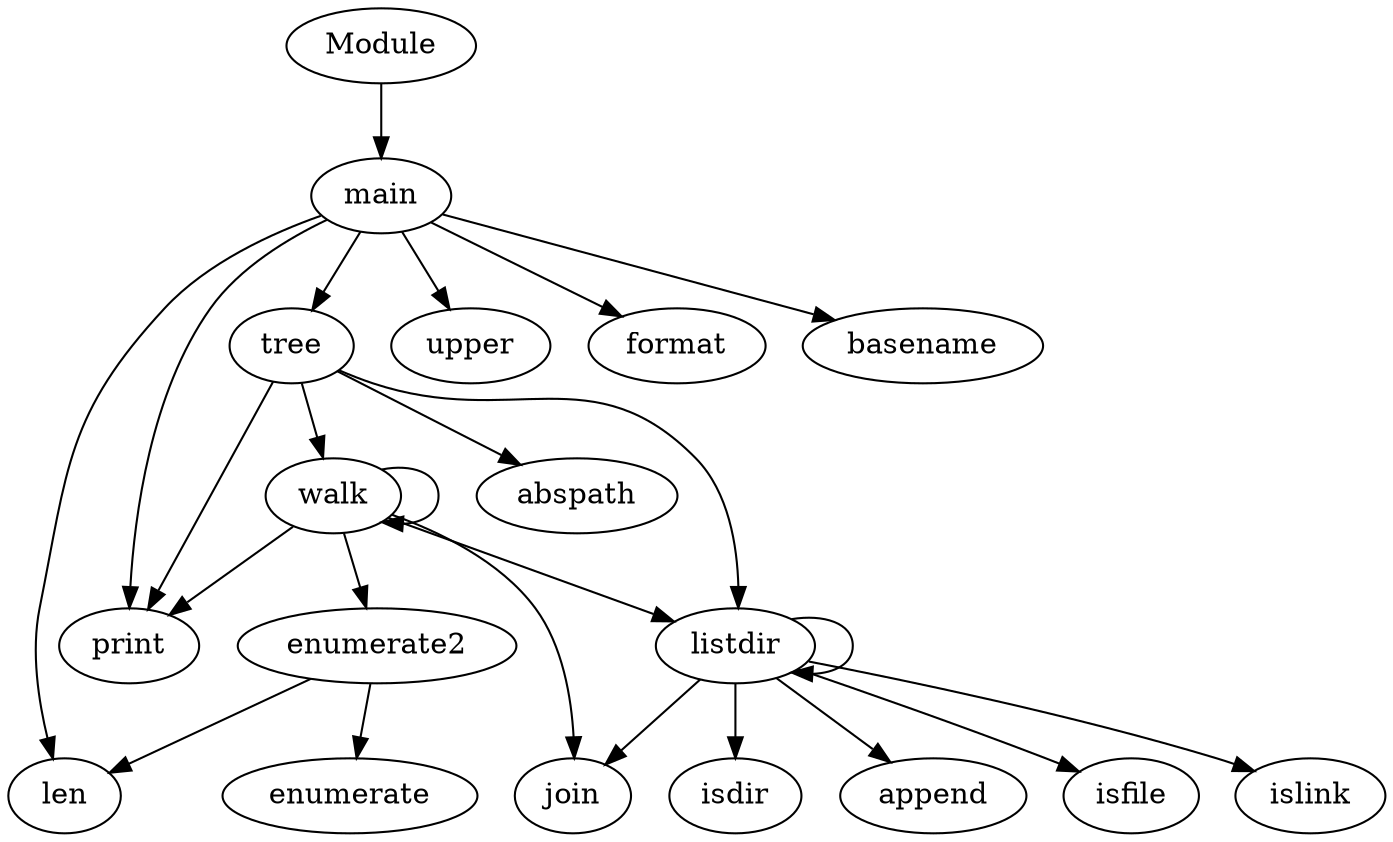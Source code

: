 digraph  {
main;
len;
upper;
tree;
print;
format;
basename;
abspath;
listdir;
walk;
enumerate2;
join;
isdir;
append;
isfile;
islink;
enumerate;
Module;
main -> len;
main -> upper;
main -> tree;
main -> print;
main -> format;
main -> basename;
tree -> abspath;
tree -> listdir;
tree -> print;
tree -> walk;
listdir -> listdir;
listdir -> join;
listdir -> isdir;
listdir -> append;
listdir -> isfile;
listdir -> islink;
walk -> print;
walk -> enumerate2;
walk -> join;
walk -> listdir;
walk -> walk;
enumerate2 -> len;
enumerate2 -> enumerate;
Module -> main;
}
